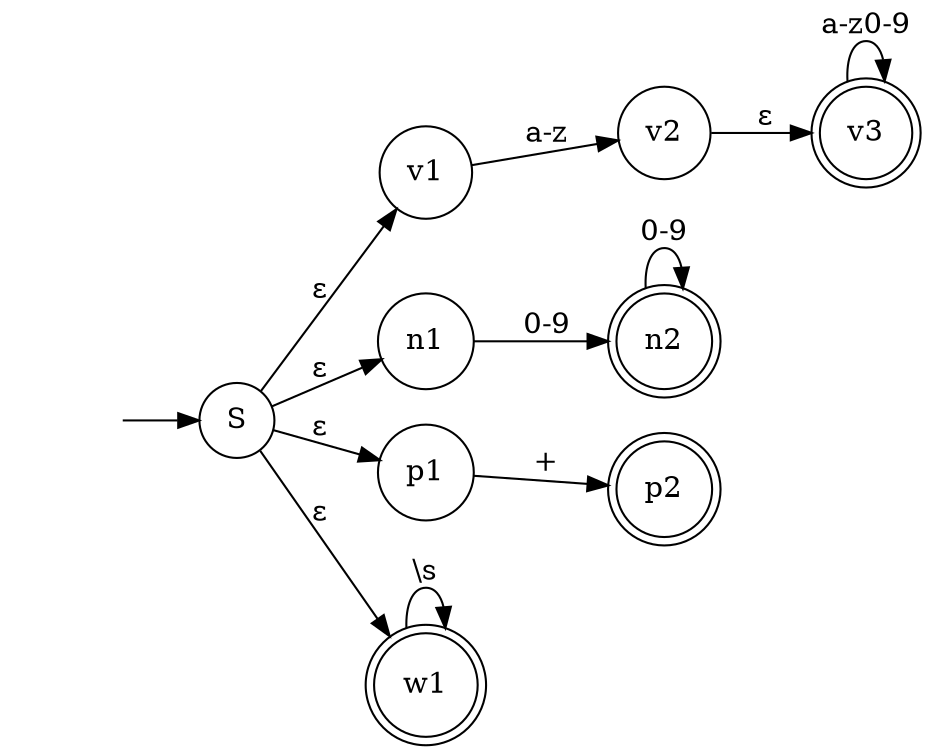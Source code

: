 digraph Combined {
	graph [rankdir=LR, margin=0.01]
	node [shape=circle]

	// set up special states here (pseudo start and final)
	"" [shape=none]

	"" -> S

	// Var bit
	v3 [shape=doublecircle]

	S -> v1 [label="&epsilon;"]

	v1 -> v2 [label="a-z"]
	v2 -> v3 [label="&epsilon;"]
	v3 -> v3 [label="a-z0-9"]

	// Num bit
	n2 [shape=doublecircle]

	S -> n1 [label="&epsilon;"]

	n1 -> n2 [label="0-9"]
	n2 -> n2 [label="0-9"]

	// Plus bit
	p2 [shape=doublecircle]

	S -> p1 [label="&epsilon;"]
	
	p1 -> p2 [label="+"]

	// whitespace bit
	w1 [shape=doublecircle]

	S -> w1 [label="&epsilon;"]

	w1 -> w1 [label="\\s"]
}
